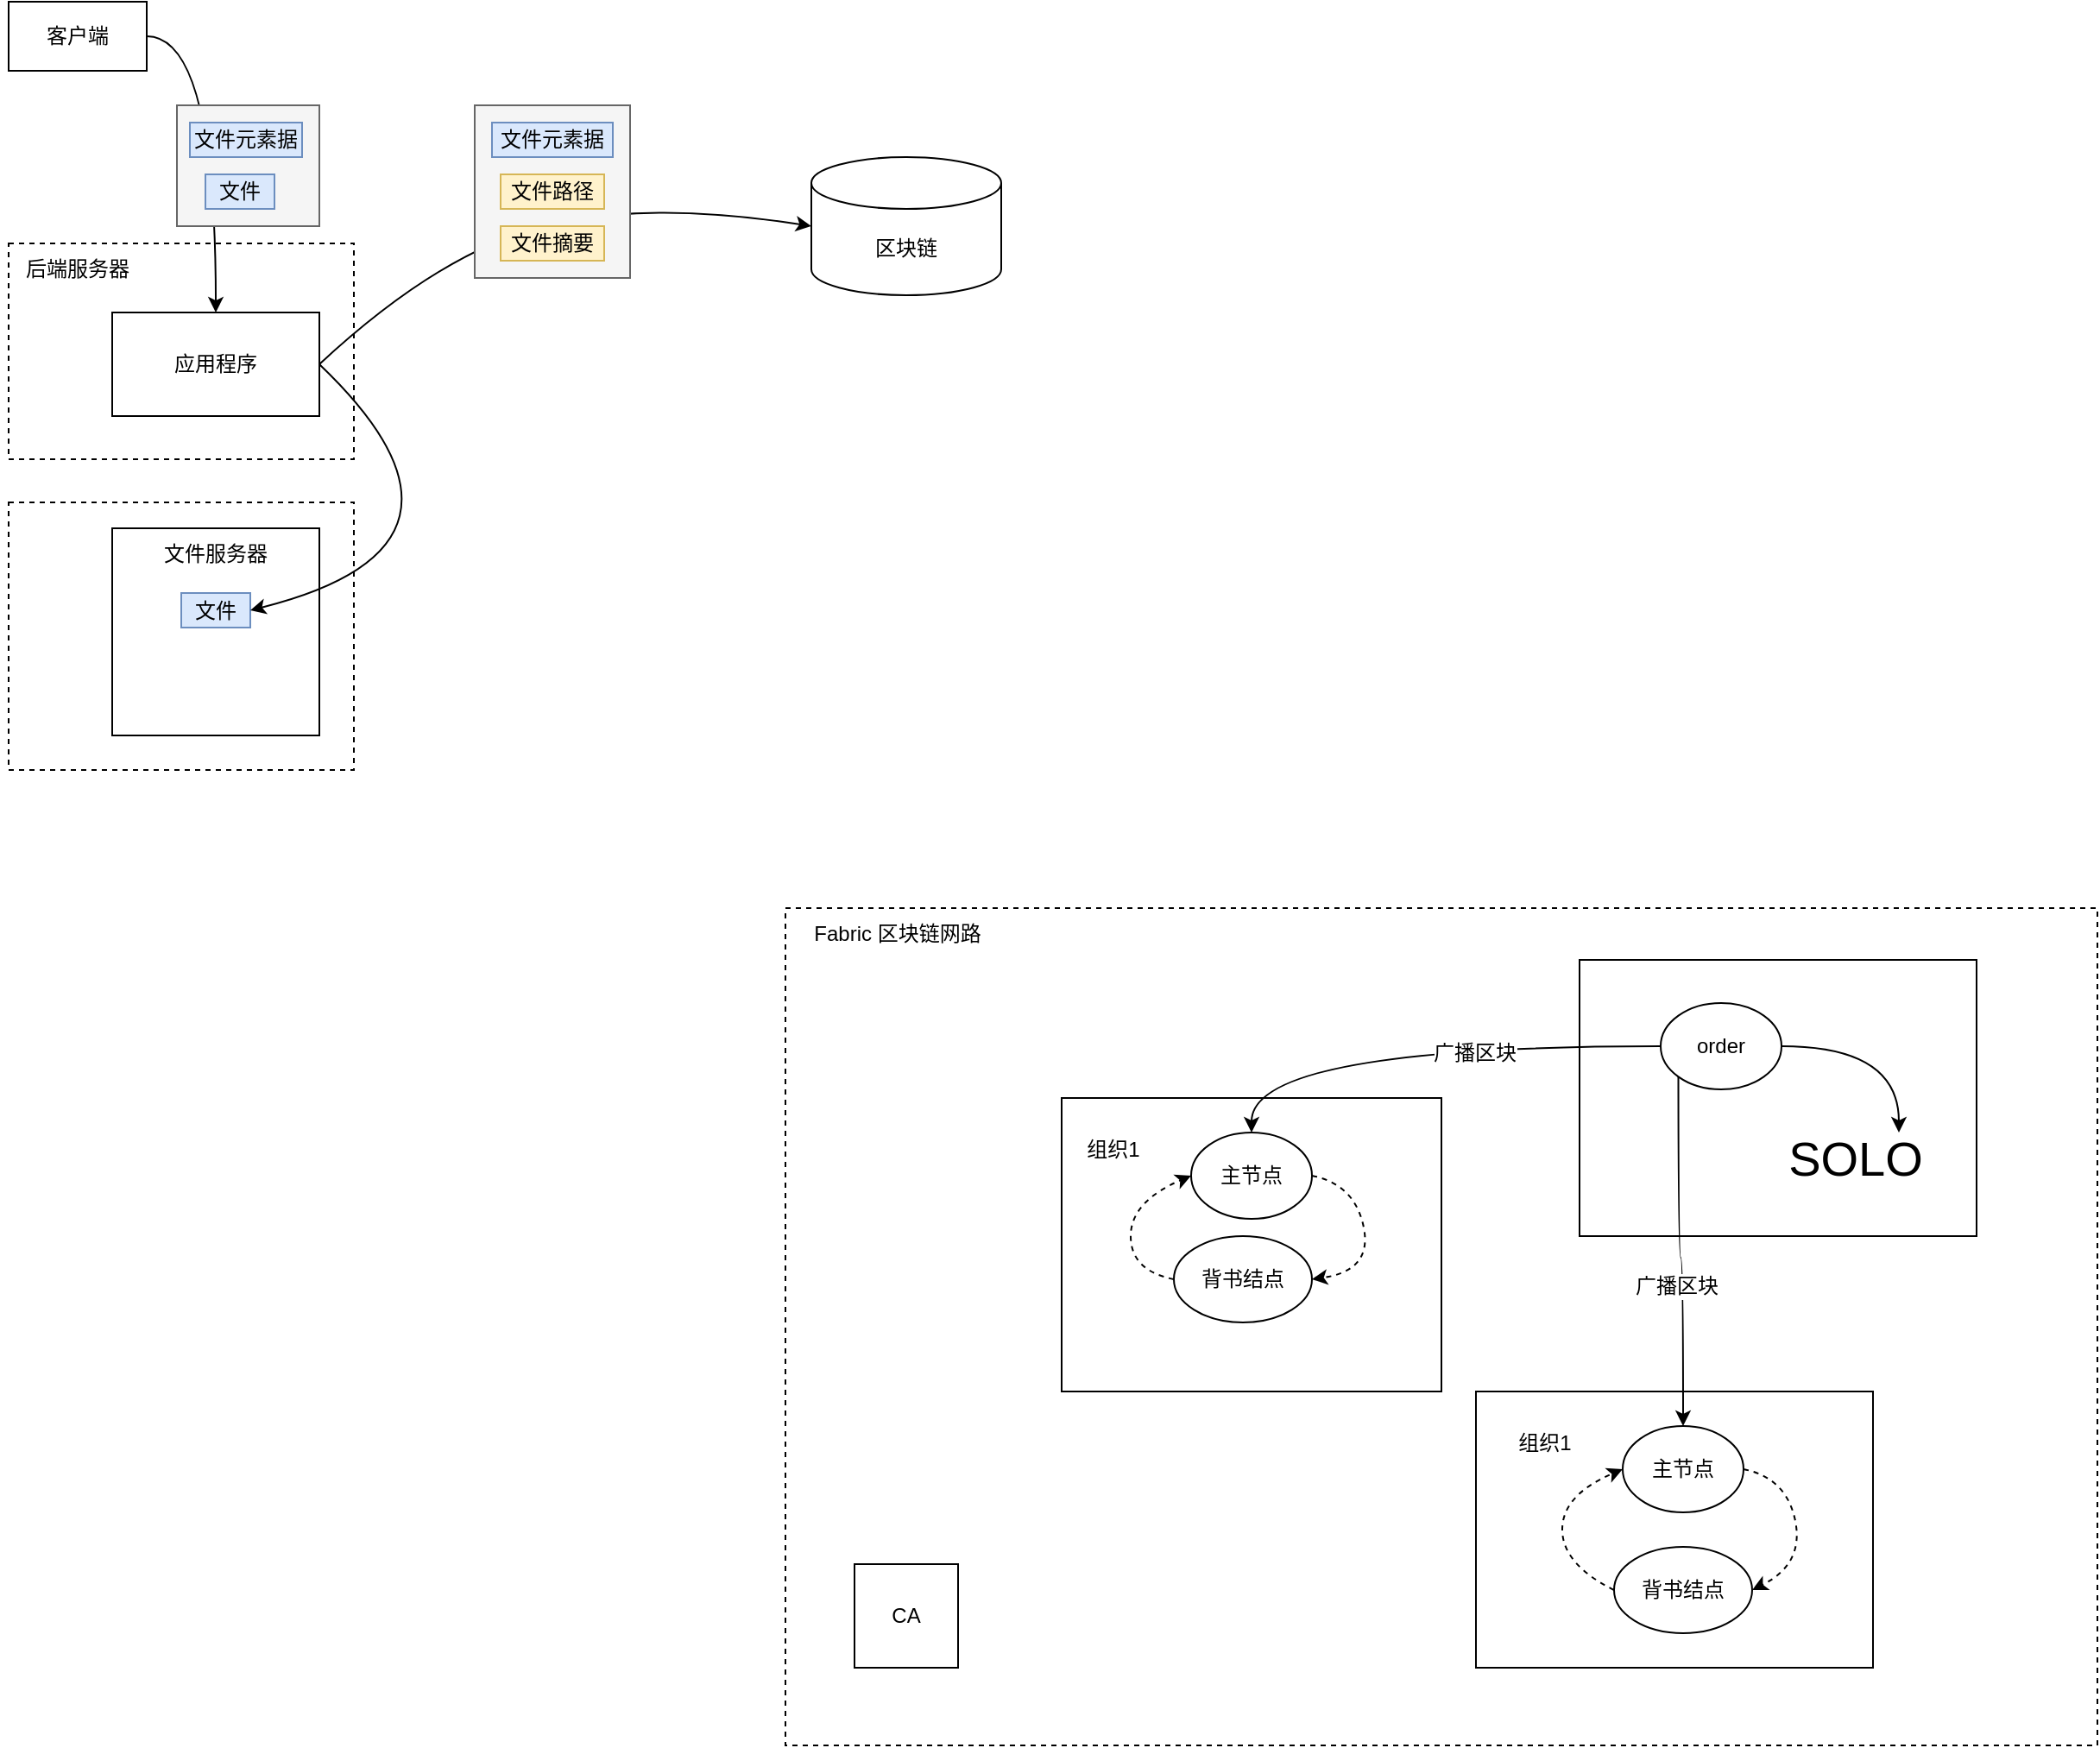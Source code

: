 <mxfile version="17.4.5" type="github">
  <diagram id="kN8reKTomyMQiiREkeZV" name="Page-1">
    <mxGraphModel dx="1315" dy="772" grid="1" gridSize="10" guides="1" tooltips="1" connect="1" arrows="1" fold="1" page="1" pageScale="1" pageWidth="827" pageHeight="1169" math="0" shadow="0">
      <root>
        <mxCell id="0" />
        <mxCell id="1" parent="0" />
        <mxCell id="gOuig9nP9AGfq69nll1g-3" value="" style="rounded=0;whiteSpace=wrap;html=1;dashed=1;fillColor=none;" vertex="1" parent="1">
          <mxGeometry x="70" y="175" width="200" height="125" as="geometry" />
        </mxCell>
        <mxCell id="-DEB0Rd7N1clO_RM7pjc-117" style="edgeStyle=orthogonalEdgeStyle;curved=1;rounded=0;orthogonalLoop=1;jettySize=auto;html=1;exitX=1;exitY=0.5;exitDx=0;exitDy=0;fontSize=12;" parent="1" source="-DEB0Rd7N1clO_RM7pjc-1" target="-DEB0Rd7N1clO_RM7pjc-13" edge="1">
          <mxGeometry relative="1" as="geometry" />
        </mxCell>
        <mxCell id="-DEB0Rd7N1clO_RM7pjc-1" value="客户端" style="rounded=0;whiteSpace=wrap;html=1;" parent="1" vertex="1">
          <mxGeometry x="70" y="35" width="80" height="40" as="geometry" />
        </mxCell>
        <mxCell id="-DEB0Rd7N1clO_RM7pjc-13" value="应用程序" style="rounded=0;whiteSpace=wrap;html=1;" parent="1" vertex="1">
          <mxGeometry x="130" y="215" width="120" height="60" as="geometry" />
        </mxCell>
        <mxCell id="-DEB0Rd7N1clO_RM7pjc-15" value="" style="whiteSpace=wrap;html=1;aspect=fixed;" parent="1" vertex="1">
          <mxGeometry x="130" y="340" width="120" height="120" as="geometry" />
        </mxCell>
        <mxCell id="-DEB0Rd7N1clO_RM7pjc-16" value="文件服务器" style="text;html=1;strokeColor=none;fillColor=none;align=center;verticalAlign=middle;whiteSpace=wrap;rounded=0;" parent="1" vertex="1">
          <mxGeometry x="155" y="340" width="70" height="30" as="geometry" />
        </mxCell>
        <mxCell id="-DEB0Rd7N1clO_RM7pjc-75" value="文件" style="rounded=0;whiteSpace=wrap;html=1;fontSize=12;fillColor=#dae8fc;strokeColor=#6c8ebf;" parent="1" vertex="1">
          <mxGeometry x="170" y="377.5" width="40" height="20" as="geometry" />
        </mxCell>
        <mxCell id="-DEB0Rd7N1clO_RM7pjc-81" value="" style="rounded=0;whiteSpace=wrap;html=1;fontSize=12;fillColor=#f5f5f5;fontColor=#333333;strokeColor=#666666;" parent="1" vertex="1">
          <mxGeometry x="167.5" y="95" width="82.5" height="70" as="geometry" />
        </mxCell>
        <mxCell id="-DEB0Rd7N1clO_RM7pjc-82" value="文件" style="rounded=0;whiteSpace=wrap;html=1;fontSize=12;fillColor=#dae8fc;strokeColor=#6c8ebf;" parent="1" vertex="1">
          <mxGeometry x="184" y="135" width="40" height="20" as="geometry" />
        </mxCell>
        <mxCell id="-DEB0Rd7N1clO_RM7pjc-83" value="文件元素据" style="rounded=0;whiteSpace=wrap;html=1;fontSize=12;fillColor=#dae8fc;strokeColor=#6c8ebf;" parent="1" vertex="1">
          <mxGeometry x="175" y="105" width="65" height="20" as="geometry" />
        </mxCell>
        <mxCell id="-DEB0Rd7N1clO_RM7pjc-103" value="后端服务器" style="text;html=1;strokeColor=none;fillColor=none;align=center;verticalAlign=middle;whiteSpace=wrap;rounded=0;fontSize=12;" parent="1" vertex="1">
          <mxGeometry x="65" y="175" width="90" height="30" as="geometry" />
        </mxCell>
        <mxCell id="gOuig9nP9AGfq69nll1g-1" value="" style="curved=1;endArrow=classic;html=1;rounded=0;exitX=1;exitY=0.5;exitDx=0;exitDy=0;entryX=1;entryY=0.5;entryDx=0;entryDy=0;" edge="1" parent="1" source="-DEB0Rd7N1clO_RM7pjc-13" target="-DEB0Rd7N1clO_RM7pjc-75">
          <mxGeometry width="50" height="50" relative="1" as="geometry">
            <mxPoint x="225" y="350" as="sourcePoint" />
            <mxPoint x="275" y="300" as="targetPoint" />
            <Array as="points">
              <mxPoint x="360" y="350" />
            </Array>
          </mxGeometry>
        </mxCell>
        <mxCell id="gOuig9nP9AGfq69nll1g-2" value="" style="rounded=0;whiteSpace=wrap;html=1;fillColor=none;dashed=1;" vertex="1" parent="1">
          <mxGeometry x="70" y="325" width="200" height="155" as="geometry" />
        </mxCell>
        <mxCell id="gOuig9nP9AGfq69nll1g-4" value="" style="rounded=0;whiteSpace=wrap;html=1;fillColor=none;dashed=1;" vertex="1" parent="1">
          <mxGeometry x="520" y="560" width="760" height="485" as="geometry" />
        </mxCell>
        <mxCell id="gOuig9nP9AGfq69nll1g-5" value="" style="rounded=0;whiteSpace=wrap;html=1;fillColor=default;" vertex="1" parent="1">
          <mxGeometry x="680" y="670" width="220" height="170" as="geometry" />
        </mxCell>
        <mxCell id="gOuig9nP9AGfq69nll1g-6" value="CA" style="whiteSpace=wrap;html=1;aspect=fixed;" vertex="1" parent="1">
          <mxGeometry x="560" y="940" width="60" height="60" as="geometry" />
        </mxCell>
        <mxCell id="gOuig9nP9AGfq69nll1g-7" value="主节点" style="ellipse;whiteSpace=wrap;html=1;fillColor=default;" vertex="1" parent="1">
          <mxGeometry x="755" y="690" width="70" height="50" as="geometry" />
        </mxCell>
        <mxCell id="gOuig9nP9AGfq69nll1g-8" value="背书结点" style="ellipse;whiteSpace=wrap;html=1;fillColor=default;" vertex="1" parent="1">
          <mxGeometry x="745" y="750" width="80" height="50" as="geometry" />
        </mxCell>
        <mxCell id="gOuig9nP9AGfq69nll1g-9" value="" style="curved=1;endArrow=classic;html=1;rounded=0;exitX=1;exitY=0.5;exitDx=0;exitDy=0;entryX=1;entryY=0.5;entryDx=0;entryDy=0;dashed=1;" edge="1" parent="1" source="gOuig9nP9AGfq69nll1g-7" target="gOuig9nP9AGfq69nll1g-8">
          <mxGeometry width="50" height="50" relative="1" as="geometry">
            <mxPoint x="880" y="800" as="sourcePoint" />
            <mxPoint x="930" y="760" as="targetPoint" />
            <Array as="points">
              <mxPoint x="850" y="720" />
              <mxPoint x="860" y="770" />
            </Array>
          </mxGeometry>
        </mxCell>
        <mxCell id="gOuig9nP9AGfq69nll1g-10" value="" style="curved=1;endArrow=classic;html=1;rounded=0;exitX=0;exitY=0.5;exitDx=0;exitDy=0;entryX=0;entryY=0.5;entryDx=0;entryDy=0;dashed=1;" edge="1" parent="1" source="gOuig9nP9AGfq69nll1g-8" target="gOuig9nP9AGfq69nll1g-7">
          <mxGeometry width="50" height="50" relative="1" as="geometry">
            <mxPoint x="680" y="760" as="sourcePoint" />
            <mxPoint x="730" y="710" as="targetPoint" />
            <Array as="points">
              <mxPoint x="720" y="770" />
              <mxPoint x="720" y="730" />
            </Array>
          </mxGeometry>
        </mxCell>
        <mxCell id="gOuig9nP9AGfq69nll1g-11" value="组织1" style="text;html=1;strokeColor=none;fillColor=none;align=center;verticalAlign=middle;whiteSpace=wrap;rounded=0;dashed=1;dashPattern=1 1;" vertex="1" parent="1">
          <mxGeometry x="680" y="685" width="60" height="30" as="geometry" />
        </mxCell>
        <mxCell id="gOuig9nP9AGfq69nll1g-12" value="" style="rounded=0;whiteSpace=wrap;html=1;fillColor=default;" vertex="1" parent="1">
          <mxGeometry x="920" y="840" width="230" height="160" as="geometry" />
        </mxCell>
        <mxCell id="gOuig9nP9AGfq69nll1g-13" value="主节点" style="ellipse;whiteSpace=wrap;html=1;fillColor=default;" vertex="1" parent="1">
          <mxGeometry x="1005" y="860" width="70" height="50" as="geometry" />
        </mxCell>
        <mxCell id="gOuig9nP9AGfq69nll1g-14" value="背书结点" style="ellipse;whiteSpace=wrap;html=1;fillColor=default;" vertex="1" parent="1">
          <mxGeometry x="1000" y="930" width="80" height="50" as="geometry" />
        </mxCell>
        <mxCell id="gOuig9nP9AGfq69nll1g-15" value="" style="curved=1;endArrow=classic;html=1;rounded=0;exitX=1;exitY=0.5;exitDx=0;exitDy=0;entryX=1;entryY=0.5;entryDx=0;entryDy=0;dashed=1;" edge="1" parent="1" source="gOuig9nP9AGfq69nll1g-13" target="gOuig9nP9AGfq69nll1g-14">
          <mxGeometry width="50" height="50" relative="1" as="geometry">
            <mxPoint x="1130" y="970" as="sourcePoint" />
            <mxPoint x="1180" y="930" as="targetPoint" />
            <Array as="points">
              <mxPoint x="1100" y="890" />
              <mxPoint x="1110" y="940" />
            </Array>
          </mxGeometry>
        </mxCell>
        <mxCell id="gOuig9nP9AGfq69nll1g-16" value="" style="curved=1;endArrow=classic;html=1;rounded=0;exitX=0;exitY=0.5;exitDx=0;exitDy=0;entryX=0;entryY=0.5;entryDx=0;entryDy=0;dashed=1;" edge="1" parent="1" source="gOuig9nP9AGfq69nll1g-14" target="gOuig9nP9AGfq69nll1g-13">
          <mxGeometry width="50" height="50" relative="1" as="geometry">
            <mxPoint x="930" y="930" as="sourcePoint" />
            <mxPoint x="980" y="880" as="targetPoint" />
            <Array as="points">
              <mxPoint x="970" y="940" />
              <mxPoint x="970" y="900" />
            </Array>
          </mxGeometry>
        </mxCell>
        <mxCell id="gOuig9nP9AGfq69nll1g-17" value="组织1" style="text;html=1;strokeColor=none;fillColor=none;align=center;verticalAlign=middle;whiteSpace=wrap;rounded=0;dashed=1;dashPattern=1 1;" vertex="1" parent="1">
          <mxGeometry x="930" y="855" width="60" height="30" as="geometry" />
        </mxCell>
        <mxCell id="gOuig9nP9AGfq69nll1g-18" value="" style="rounded=0;whiteSpace=wrap;html=1;fillColor=default;" vertex="1" parent="1">
          <mxGeometry x="980" y="590" width="230" height="160" as="geometry" />
        </mxCell>
        <mxCell id="gOuig9nP9AGfq69nll1g-19" style="edgeStyle=orthogonalEdgeStyle;curved=1;rounded=0;orthogonalLoop=1;jettySize=auto;html=1;exitX=1;exitY=0.5;exitDx=0;exitDy=0;entryX=0.75;entryY=0;entryDx=0;entryDy=0;fontSize=32;" edge="1" parent="1" source="gOuig9nP9AGfq69nll1g-24" target="gOuig9nP9AGfq69nll1g-25">
          <mxGeometry relative="1" as="geometry" />
        </mxCell>
        <mxCell id="gOuig9nP9AGfq69nll1g-20" style="edgeStyle=orthogonalEdgeStyle;curved=1;rounded=0;orthogonalLoop=1;jettySize=auto;html=1;exitX=0;exitY=0.5;exitDx=0;exitDy=0;fontSize=32;" edge="1" parent="1" source="gOuig9nP9AGfq69nll1g-24" target="gOuig9nP9AGfq69nll1g-7">
          <mxGeometry relative="1" as="geometry" />
        </mxCell>
        <mxCell id="gOuig9nP9AGfq69nll1g-21" value="广播区块" style="edgeLabel;html=1;align=center;verticalAlign=middle;resizable=0;points=[];fontSize=12;" vertex="1" connectable="0" parent="gOuig9nP9AGfq69nll1g-20">
          <mxGeometry x="-0.246" y="4" relative="1" as="geometry">
            <mxPoint as="offset" />
          </mxGeometry>
        </mxCell>
        <mxCell id="gOuig9nP9AGfq69nll1g-22" style="edgeStyle=orthogonalEdgeStyle;curved=1;rounded=0;orthogonalLoop=1;jettySize=auto;html=1;exitX=0;exitY=1;exitDx=0;exitDy=0;entryX=0.5;entryY=0;entryDx=0;entryDy=0;fontSize=32;" edge="1" parent="1" source="gOuig9nP9AGfq69nll1g-24" target="gOuig9nP9AGfq69nll1g-13">
          <mxGeometry relative="1" as="geometry" />
        </mxCell>
        <mxCell id="gOuig9nP9AGfq69nll1g-23" value="广播区块" style="edgeLabel;html=1;align=center;verticalAlign=middle;resizable=0;points=[];fontSize=12;" vertex="1" connectable="0" parent="gOuig9nP9AGfq69nll1g-22">
          <mxGeometry x="0.204" y="-4" relative="1" as="geometry">
            <mxPoint as="offset" />
          </mxGeometry>
        </mxCell>
        <mxCell id="gOuig9nP9AGfq69nll1g-24" value="order" style="ellipse;whiteSpace=wrap;html=1;fillColor=default;" vertex="1" parent="1">
          <mxGeometry x="1027" y="615" width="70" height="50" as="geometry" />
        </mxCell>
        <mxCell id="gOuig9nP9AGfq69nll1g-25" value="&lt;font style=&quot;font-size: 28px&quot;&gt;SOLO&lt;/font&gt;" style="text;html=1;strokeColor=none;fillColor=none;align=center;verticalAlign=middle;whiteSpace=wrap;rounded=0;" vertex="1" parent="1">
          <mxGeometry x="1090" y="690" width="100" height="30" as="geometry" />
        </mxCell>
        <mxCell id="gOuig9nP9AGfq69nll1g-26" value="Fabric 区块链网路" style="text;html=1;strokeColor=none;fillColor=none;align=center;verticalAlign=middle;whiteSpace=wrap;rounded=0;fontSize=12;" vertex="1" parent="1">
          <mxGeometry x="520" y="560" width="130" height="30" as="geometry" />
        </mxCell>
        <mxCell id="gOuig9nP9AGfq69nll1g-27" value="区块链" style="shape=cylinder3;whiteSpace=wrap;html=1;boundedLbl=1;backgroundOutline=1;size=15;fillColor=default;" vertex="1" parent="1">
          <mxGeometry x="535" y="125" width="110" height="80" as="geometry" />
        </mxCell>
        <mxCell id="gOuig9nP9AGfq69nll1g-28" value="" style="curved=1;endArrow=classic;html=1;rounded=0;exitX=1;exitY=0.5;exitDx=0;exitDy=0;entryX=0;entryY=0.5;entryDx=0;entryDy=0;entryPerimeter=0;" edge="1" parent="1" source="-DEB0Rd7N1clO_RM7pjc-13" target="gOuig9nP9AGfq69nll1g-27">
          <mxGeometry width="50" height="50" relative="1" as="geometry">
            <mxPoint x="420" y="260" as="sourcePoint" />
            <mxPoint x="590" y="220" as="targetPoint" />
            <Array as="points">
              <mxPoint x="320" y="180" />
              <mxPoint x="440" y="150" />
            </Array>
          </mxGeometry>
        </mxCell>
        <mxCell id="-DEB0Rd7N1clO_RM7pjc-74" value="" style="rounded=0;whiteSpace=wrap;html=1;fontSize=12;fillColor=#f5f5f5;fontColor=#333333;strokeColor=#666666;" parent="1" vertex="1">
          <mxGeometry x="340" y="95" width="90" height="100" as="geometry" />
        </mxCell>
        <mxCell id="-DEB0Rd7N1clO_RM7pjc-76" value="文件元素据" style="rounded=0;whiteSpace=wrap;html=1;fontSize=12;fillColor=#dae8fc;strokeColor=#6c8ebf;" parent="1" vertex="1">
          <mxGeometry x="350" y="105" width="70" height="20" as="geometry" />
        </mxCell>
        <mxCell id="-DEB0Rd7N1clO_RM7pjc-77" value="文件路径" style="rounded=0;whiteSpace=wrap;html=1;fontSize=12;fillColor=#fff2cc;strokeColor=#d6b656;" parent="1" vertex="1">
          <mxGeometry x="355" y="135" width="60" height="20" as="geometry" />
        </mxCell>
        <mxCell id="-DEB0Rd7N1clO_RM7pjc-78" value="文件摘要" style="rounded=0;whiteSpace=wrap;html=1;fontSize=12;fillColor=#fff2cc;strokeColor=#d6b656;" parent="1" vertex="1">
          <mxGeometry x="355" y="165" width="60" height="20" as="geometry" />
        </mxCell>
      </root>
    </mxGraphModel>
  </diagram>
</mxfile>
